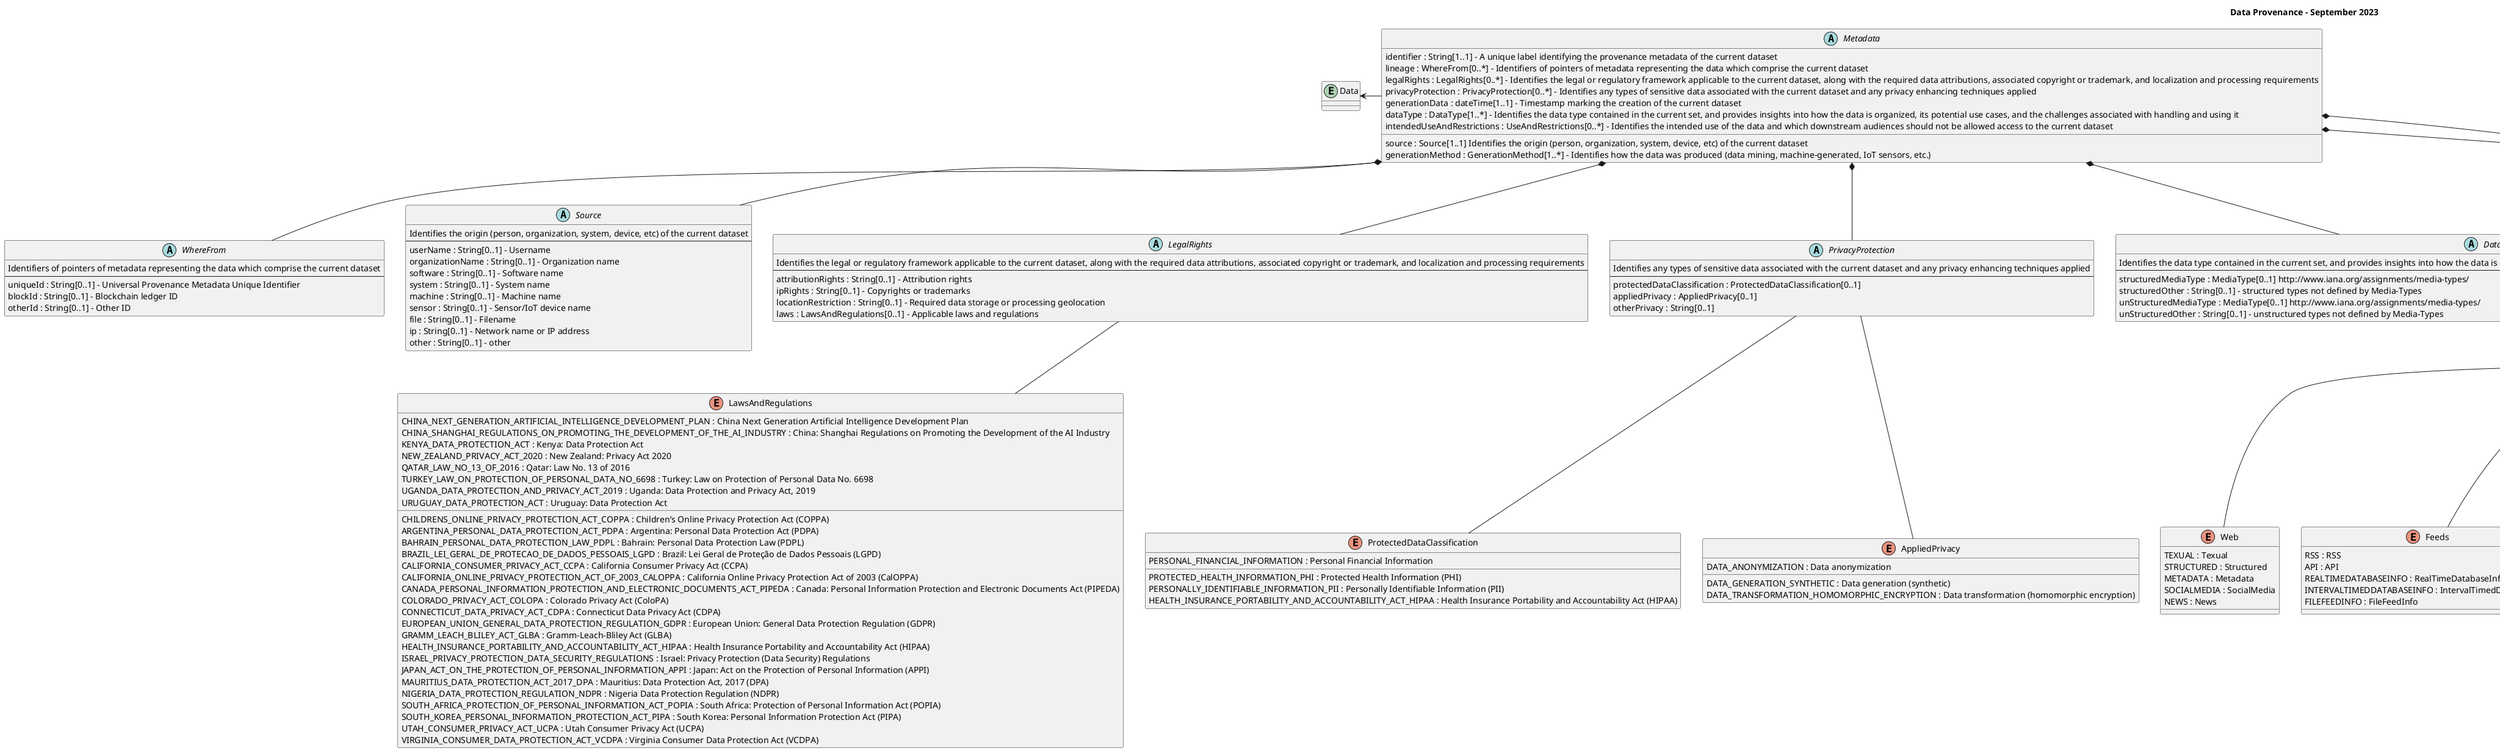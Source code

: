 @startuml 
title Data Provenance - September 2023

entity Data

abstract class Metadata {
    identifier : String[1..1] - A unique label identifying the provenance metadata of the current dataset
    lineage : WhereFrom[0..*] - Identifiers of pointers of metadata representing the data which comprise the current dataset
    source : Source[1..1] Identifies the origin (person, organization, system, device, etc) of the current dataset
    legalRights : LegalRights[0..*] - Identifies the legal or regulatory framework applicable to the current dataset, along with the required data attributions, associated copyright or trademark, and localization and processing requirements
    privacyProtection : PrivacyProtection[0..*] - Identifies any types of sensitive data associated with the current dataset and any privacy enhancing techniques applied
    generationData : dateTime[1..1] - Timestamp marking the creation of the current dataset
    dataType : DataType[1..*] - Identifies the data type contained in the current set, and provides insights into how the data is organized, its potential use cases, and the challenges associated with handling and using it
    generationMethod : GenerationMethod[1..*] - Identifies how the data was produced (data mining, machine-generated, IoT sensors, etc.)
    intendedUseAndRestrictions : UseAndRestrictions[0..*] - Identifies the intended use of the data and which downstream audiences should not be allowed access to the current dataset
}

Metadata *-down- WhereFrom 
Metadata *-down- Source 
Metadata *-down- LegalRights 
Metadata *-down- PrivacyProtection 
Metadata *-down- DataType
Metadata *-down- GenerationMethod
Metadata *-down- UseAndRestrictions
Metadata -left-> Data

abstract class WhereFrom {
    Identifiers of pointers of metadata representing the data which comprise the current dataset
    ----
    uniqueId : String[0..1] - Universal Provenance Metadata Unique Identifier
    blockId : String[0..1] - Blockchain ledger ID
    otherId : String[0..1] - Other ID
}

abstract class Source {
    Identifies the origin (person, organization, system, device, etc) of the current dataset
    ----
    userName : String[0..1] - Username
    organizationName : String[0..1] - Organization name
    software : String[0..1] - Software name
    system : String[0..1] - System name
    machine : String[0..1] - Machine name
    sensor : String[0..1] - Sensor/IoT device name
    file : String[0..1] - Filename
    ip : String[0..1] - Network name or IP address
    other : String[0..1] - other 
}

abstract class LegalRights {
    Identifies the legal or regulatory framework applicable to the current dataset, along with the required data attributions, associated copyright or trademark, and localization and processing requirements
    ----
    attributionRights : String[0..1] - Attribution rights
    ipRights : String[0..1] - Copyrights or trademarks
    locationRestriction : String[0..1] - Required data storage or processing geolocation
    laws : LawsAndRegulations[0..1] - Applicable laws and regulations
}

LegalRights -down- LawsAndRegulations

enum LawsAndRegulations {
CHILDRENS_ONLINE_PRIVACY_PROTECTION_ACT_COPPA : Children’s Online Privacy Protection Act (COPPA)
ARGENTINA_PERSONAL_DATA_PROTECTION_ACT_PDPA : Argentina: Personal Data Protection Act (PDPA)
BAHRAIN_PERSONAL_DATA_PROTECTION_LAW_PDPL : Bahrain: Personal Data Protection Law (PDPL)
BRAZIL_LEI_GERAL_DE_PROTECAO_DE_DADOS_PESSOAIS_LGPD : Brazil: Lei Geral de Proteção de Dados Pessoais (LGPD)
CALIFORNIA_CONSUMER_PRIVACY_ACT_CCPA : California Consumer Privacy Act (CCPA)
CALIFORNIA_ONLINE_PRIVACY_PROTECTION_ACT_OF_2003_CALOPPA : California Online Privacy Protection Act of 2003 (CalOPPA)
CANADA_PERSONAL_INFORMATION_PROTECTION_AND_ELECTRONIC_DOCUMENTS_ACT_PIPEDA : Canada: Personal Information Protection and Electronic Documents Act (PIPEDA)
CHINA_NEXT_GENERATION_ARTIFICIAL_INTELLIGENCE_DEVELOPMENT_PLAN : China Next Generation Artificial Intelligence Development Plan
CHINA_SHANGHAI_REGULATIONS_ON_PROMOTING_THE_DEVELOPMENT_OF_THE_AI_INDUSTRY : China: Shanghai Regulations on Promoting the Development of the AI Industry
COLORADO_PRIVACY_ACT_COLOPA : Colorado Privacy Act (ColoPA)
CONNECTICUT_DATA_PRIVACY_ACT_CDPA : Connecticut Data Privacy Act (CDPA)
EUROPEAN_UNION_GENERAL_DATA_PROTECTION_REGULATION_GDPR : European Union: General Data Protection Regulation (GDPR)
GRAMM_LEACH_BLILEY_ACT_GLBA : Gramm-Leach-Bliley Act (GLBA)
HEALTH_INSURANCE_PORTABILITY_AND_ACCOUNTABILITY_ACT_HIPAA : Health Insurance Portability and Accountability Act (HIPAA)
ISRAEL_PRIVACY_PROTECTION_DATA_SECURITY_REGULATIONS : Israel: Privacy Protection (Data Security) Regulations
JAPAN_ACT_ON_THE_PROTECTION_OF_PERSONAL_INFORMATION_APPI : Japan: Act on the Protection of Personal Information (APPI)
KENYA_DATA_PROTECTION_ACT : Kenya: Data Protection Act
MAURITIUS_DATA_PROTECTION_ACT_2017_DPA : Mauritius: Data Protection Act, 2017 (DPA)
NEW_ZEALAND_PRIVACY_ACT_2020 : New Zealand: Privacy Act 2020
NIGERIA_DATA_PROTECTION_REGULATION_NDPR : Nigeria Data Protection Regulation (NDPR)
QATAR_LAW_NO_13_OF_2016 : Qatar: Law No. 13 of 2016
SOUTH_AFRICA_PROTECTION_OF_PERSONAL_INFORMATION_ACT_POPIA : South Africa: Protection of Personal Information Act (POPIA)
SOUTH_KOREA_PERSONAL_INFORMATION_PROTECTION_ACT_PIPA : South Korea: Personal Information Protection Act (PIPA)
TURKEY_LAW_ON_PROTECTION_OF_PERSONAL_DATA_NO_6698 : Turkey: Law on Protection of Personal Data No. 6698
UGANDA_DATA_PROTECTION_AND_PRIVACY_ACT_2019 : Uganda: Data Protection and Privacy Act, 2019
URUGUAY_DATA_PROTECTION_ACT : Uruguay: Data Protection Act
UTAH_CONSUMER_PRIVACY_ACT_UCPA : Utah Consumer Privacy Act (UCPA)
VIRGINIA_CONSUMER_DATA_PROTECTION_ACT_VCDPA : Virginia Consumer Data Protection Act (VCDPA)
}

abstract class PrivacyProtection {
    Identifies any types of sensitive data associated with the current dataset and any privacy enhancing techniques applied
    ----
    protectedDataClassification : ProtectedDataClassification[0..1] 
    appliedPrivacy : AppliedPrivacy[0..1]
    otherPrivacy : String[0..1]
}

PrivacyProtection -down- ProtectedDataClassification
PrivacyProtection -down- AppliedPrivacy

enum ProtectedDataClassification {
PROTECTED_HEALTH_INFORMATION_PHI : Protected Health Information (PHI)
PERSONALLY_IDENTIFIABLE_INFORMATION_PII : Personally Identifiable Information (PII)
HEALTH_INSURANCE_PORTABILITY_AND_ACCOUNTABILITY_ACT_HIPAA : Health Insurance Portability and Accountability Act (HIPAA)
PERSONAL_FINANCIAL_INFORMATION : Personal Financial Information     
}

enum AppliedPrivacy {
DATA_GENERATION_SYNTHETIC : Data generation (synthetic)
DATA_ANONYMIZATION : Data anonymization
DATA_TRANSFORMATION_HOMOMORPHIC_ENCRYPTION : Data transformation (homomorphic encryption)    
}

abstract class DataType {
    Identifies the data type contained in the current set, and provides insights into how the data is organized, its potential use cases, and the challenges associated with handling and using it
    ----
    structuredMediaType : MediaType[0..1] http://www.iana.org/assignments/media-types/
    structuredOther : String[0..1] - structured types not defined by Media-Types
    unStructuredMediaType : MediaType[0..1] http://www.iana.org/assignments/media-types/
    unStructuredOther : String[0..1] - unstructured types not defined by Media-Types
}



abstract class GenerationMethod {
    Identifies how the data was produced (data mining, machine-generated, IoT sensors, etc.)
    ----
    web : Web[0..1]
    feeds : Feeds[0..1]
    syndication : Syndication[0..1]
    dataMining : DataMining[0..1]
    machineGenerated : MachineGenerated[0..1]
    sensor : Sensor[0..1]
    socialMedia : SocialMedia[0..1]
    userGenerated : UserGenerated[0..1]
    primaryUserSourced : PrimaryUserSourced[0..1]
    other : String[0..1] - Other method not coded
}
 
GenerationMethod -down- Web
GenerationMethod -down- Feeds
GenerationMethod -down- Syndication
GenerationMethod -down- DataMining
GenerationMethod -down- MachineGenerated
GenerationMethod -down- Sensor
GenerationMethod -down- SocialMedia
GenerationMethod -down- UserGenerated
GenerationMethod -down- PrimaryUserSourced


enum Web {
TEXUAL : Texual
STRUCTURED : Structured
METADATA : Metadata
SOCIALMEDIA : SocialMedia
NEWS : News
}
enum Feeds {
RSS : RSS
API : API
REALTIMEDATABASEINFO : RealTimeDatabaseInfo
INTERVALTIMEDDATABASEINFO : IntervalTimedDatabaseInfo
FILEFEEDINFO : FileFeedInfo
}
enum Syndication {
NEWSFEED : NewsFeed
FINANCIALFEED : FinancialFeed
SOCIALMEDIA : SocialMedia
PRODUCTCATALOG : ProductCatalog
}
enum DataMining {
ASSOCIATION_RULE : Association Rule
CLASSIFICATION : Classification
CLUSTERING : Clustering
REGRESSION : Regression
ANOMALY_DETECTION : Anomaly Detection
SEQUENCING : Sequencing
}
enum MachineGenerated {
SYNTHETIC : Synthetic
GENERATIVE : Generative
TWIN : Twin
MACHINE_2_MACHINE_M2M : Machine-2-Machine (M2M)
AI_INFERRED : AI inferred
XR_ARVRMR : XR (AR,VR,MR)
}
enum Sensor {
ENVIRONMENTAL : Environmental
MOTION_AND_LOCATION : Motion & Location
HEALTH : Health
BIOMETRIC : Biometric
ENERGY_CONSUMPTION : Energy Consumption
INDUSTRAL_SENSOR : Industral Sensor
VEHICLE_AND_TRANSPORTATION : Vehicle & Transportation
SECURITY_AND_SERVEILLANCE : Security & Serveillance
AGRICULTURE_AND_ENVIRONMENT : Agriculture & Environment
}
enum SocialMedia {
TEXT_BASED : Text Based
MULTIMEDIA : Multimedia
REVIEWS_AND_RATINGS : Reviews and Ratings
UPDATES : Updates
Q_AND_AS : Q&As
COLLABORATIVE : Collaborative
CREATIVE : Creative
}
enum UserGenerated {
CLICKSTREAM : Clickstream
SOCIAL_MEDIA : Social Media
BEHAVIOR : Behavior
RATINGS_AND_REVIEWS : Ratings & Reviews
MULTIMEDIA : Multimedia
TEXTUAL_SURVEY : Textual/Survey
}
enum PrimaryUserSourced {
SURVEY : Survey
INTERVIEW : Interview
EVENT : Event
}

abstract class UseAndRestrictions {
    Identifies the intended use of the data and which downstream 
    audiences should not be allowed access to the current dataset
    ----
    intendedUse : IntendedUse[0..1]
    otherIntendedUse : String[0..1] - Other Intended Use not coded
    restrictedAudience : RestrictedAudience[0..1] 
    otherRestrictedAudience : String[0..1] - Other Restricted Audience not coded
}

UseAndRestrictions -down- IntendedUse
UseAndRestrictions -down- RestrictedAudience

enum IntendedUse {
MACHINE_LEARNING_ML : Machine Learning (ML)
NATURAL_LANGUAGE_PROCESSING_NLP : Natural Language Processing (NLP)
EXPERT_SYSTEMS : Expert Systems
VISION : Vision
SPEECH : Speech
PLANNING : Planning
ROBOTICS : Robotics
}
enum RestrictedAudience {
FEDERAL_GOVERNMENT : Federal Government 
STATE_GOVERNMENT : State Government 
LOCAL_GOVERNMENT : Local Government
NOT_FOR_PROFIT_CHARITIES : Not-for-profit / Charities
ACADEMIA_RESEARCH : Academia / Research
COMMERCIAL_BUSINESS : Commercial / Business
}

@enduml